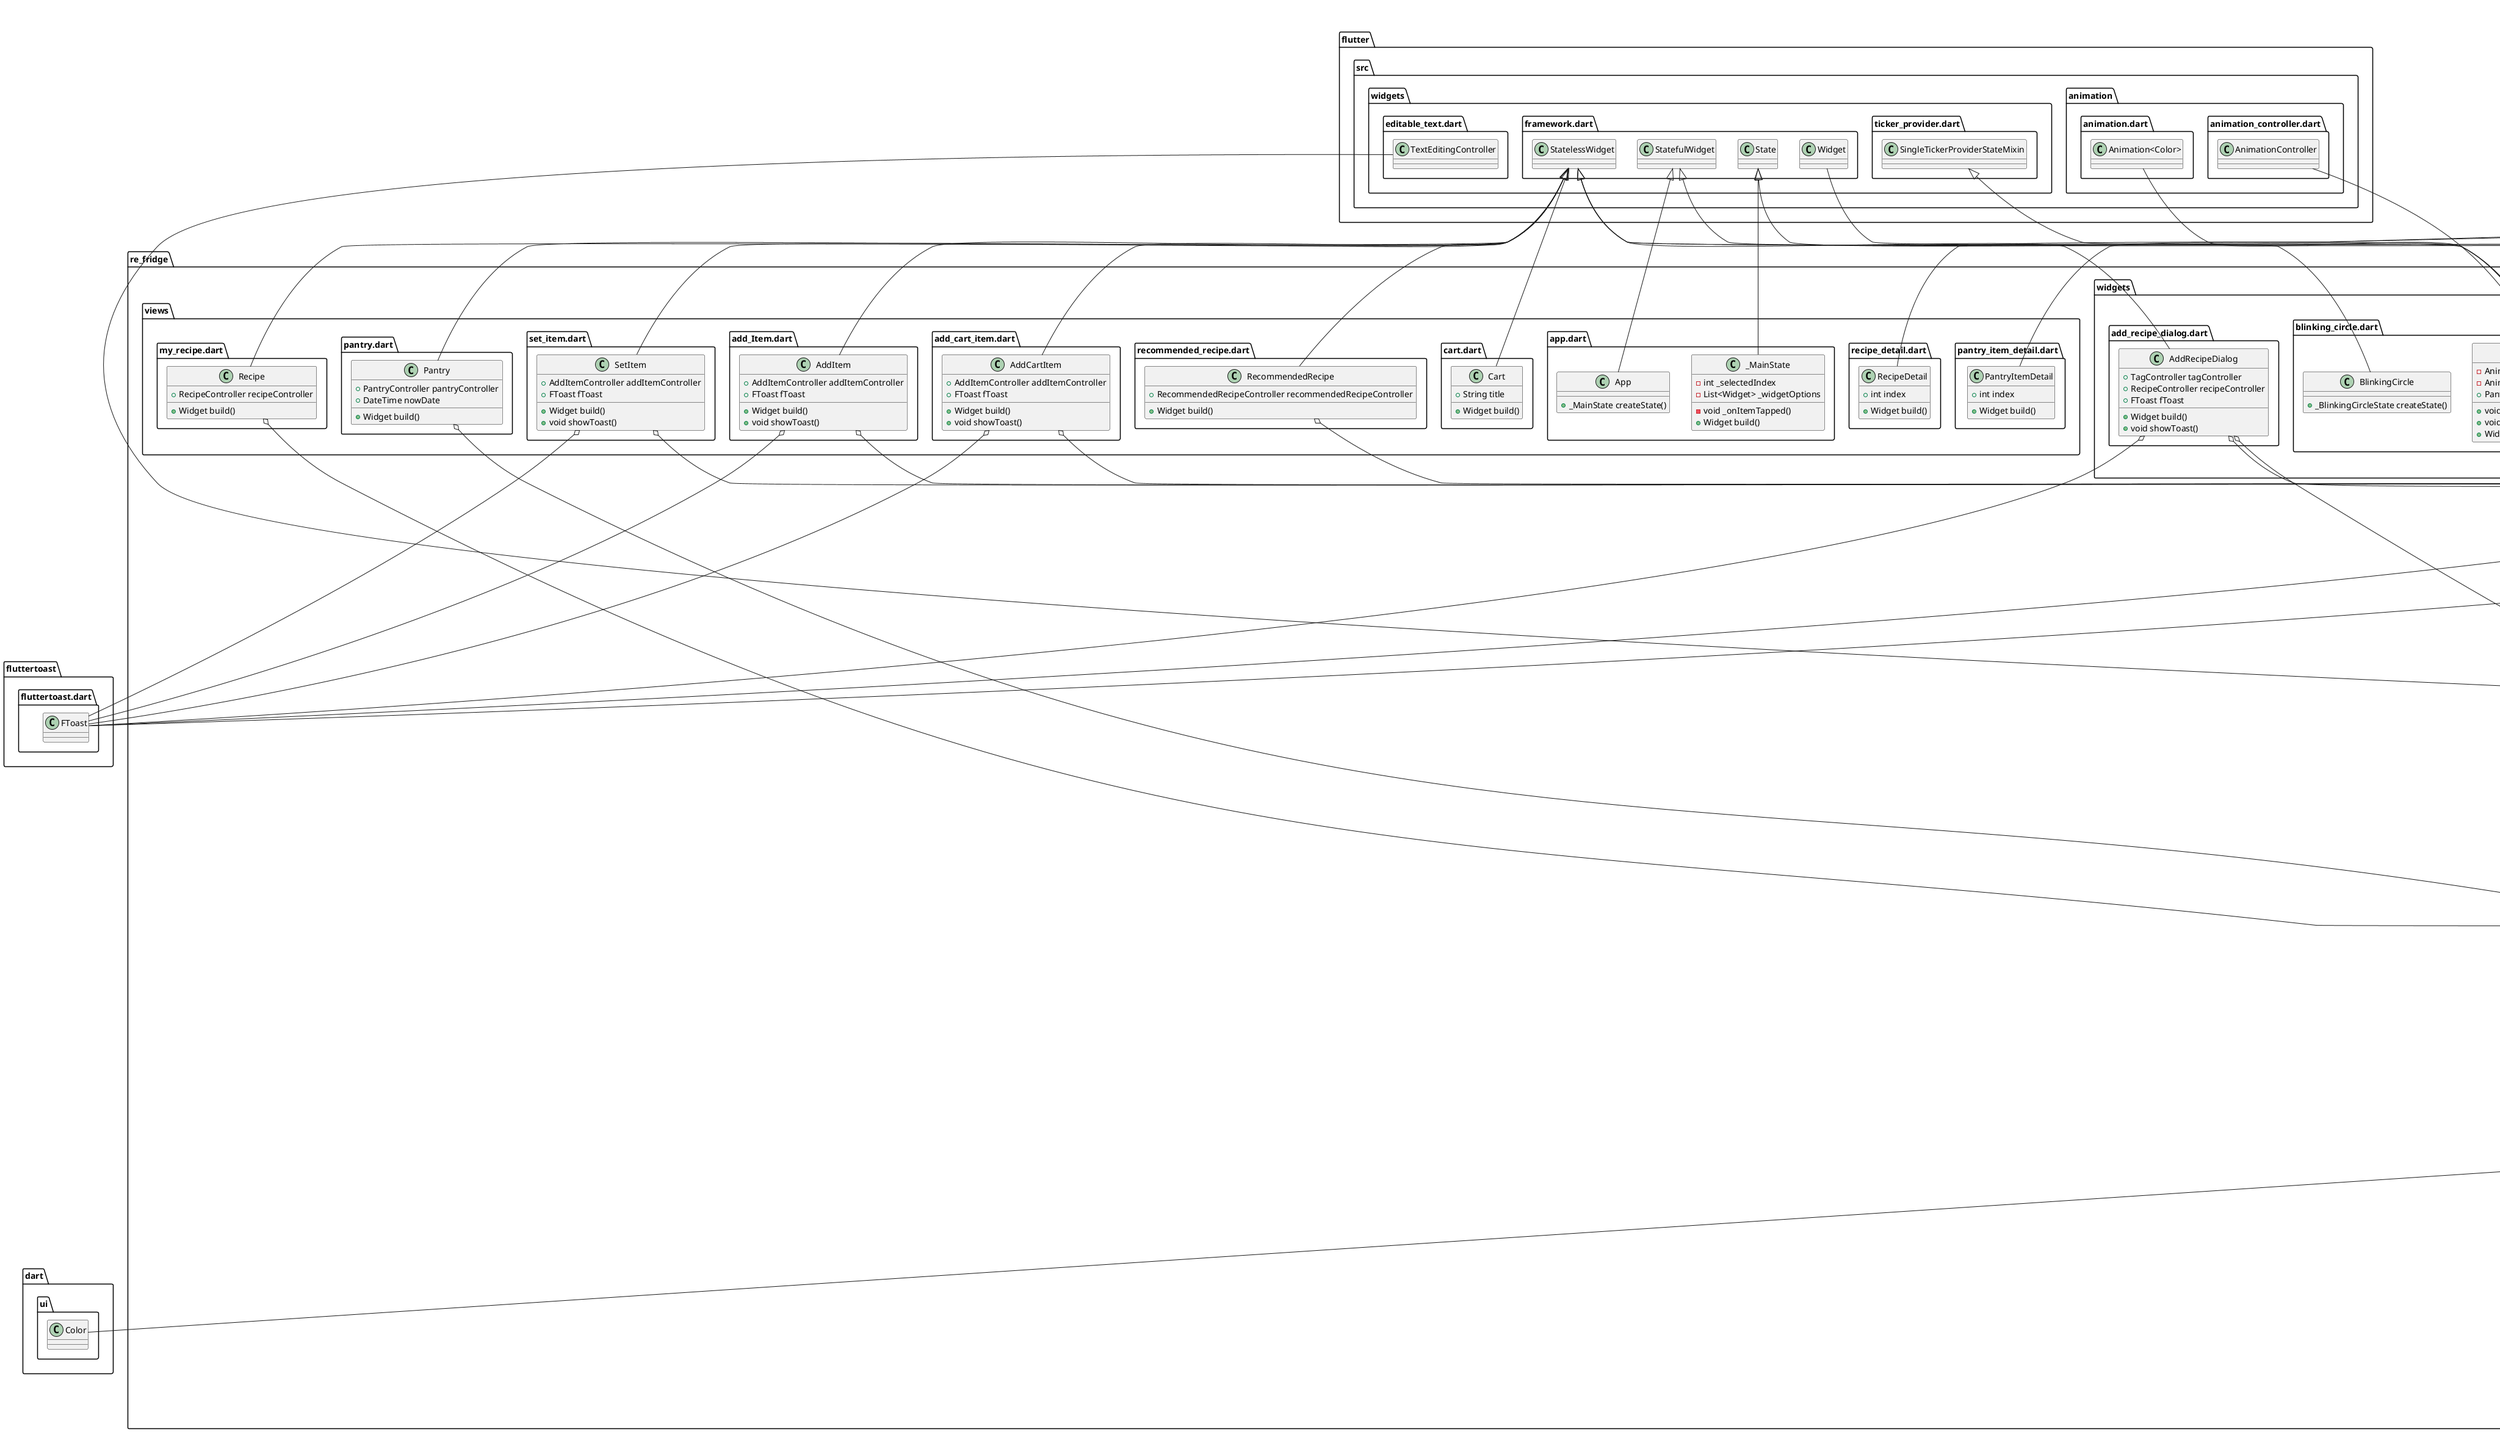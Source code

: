 @startuml
set namespaceSeparator ::

class "re_fridge::controllers::add_item_controller.dart::AddItemController" {
  +PantryController pantryController
  +CartController cartController
  +List<dynamic> lengthByCategory
  +int categoryIndex
  +List<Ingredient> ingredients
  +RxList<Ingredient> foundIngredients
  +RxList<Ingredient> addedIngredients
  +RxList<Ingredient> cartFoundIngredients
  +RxList<Ingredient> cartAddedIngredients
  +bool searchMode
  +void onInit()
  +dynamic fetchData()
  +void filterIngredient()
  +void filterCartIngredient()
  +void categorizeIngredient()
  +void getlengthByCategory()
  +dynamic getCategoryfromIngredientName()
  +dynamic getIdfromIngredientName()
  +void initialize()
  +void addIngredient()
  +void removeIngredient()
  +void addQuantity()
  +void minusQuantity()
  +void updateQuantity()
  +void updateExpiryDate()
  +void addToPantry()
  +void addToCart()
  +dynamic popBack()
  +dynamic fetchDummyData()
}

"re_fridge::controllers::add_item_controller.dart::AddItemController" o-- "re_fridge::controllers::pantry_controller.dart::PantryController" 
"re_fridge::controllers::add_item_controller.dart::AddItemController" o-- "re_fridge::controllers::cart_controller.dart::CartController"     
"re_fridge::controllers::add_item_controller.dart::AddItemController" o-- "get::get_rx::src::rx_types::rx_types.dart::RxList<Ingredient>"    
"get::get_state_manager::src::simple::get_controllers.dart::GetxController" <|-- "re_fridge::controllers::add_item_controller.dart::AddItemController"

class "re_fridge::controllers::cart_controller.dart::CartController" {
  +RxList<CartItem> ingredients
  +bool searchMode
  +void onInit()
  +dynamic fetchData()
  +dynamic deleteIngredient()
  +dynamic addIngredient()
  +dynamic reloadList()
}

"re_fridge::controllers::cart_controller.dart::CartController" o-- "get::get_rx::src::rx_types::rx_types.dart::RxList<CartItem>"
"get::get_state_manager::src::simple::get_controllers.dart::GetxController" <|-- "re_fridge::controllers::cart_controller.dart::CartController"

class "re_fridge::controllers::navigation_bar_controller.dart::NavigationBarController" {
  -int _currentIndex
  +int currentIndex
  +void changeIndex()
}

"get::get_state_manager::src::simple::get_controllers.dart::GetxController" <|-- "re_fridge::controllers::navigation_bar_controller.dart::NavigationBarController"

class "re_fridge::controllers::pantry_controller.dart::PantryController" {
  +CartController cartController
  +RxList<Ingredient> ingredients
  +RxList<Ingredient> foundIngredients
  +Color color
  +int categoryIndex
  +List<dynamic> numberByCategory
  +bool searchMode
  +void onInit()
  +dynamic fetchData()
  +void categorizeIngredient()
  +void filterIngredient()
  +void getNumberByCategory()
  +dynamic getCategoryImage()
  +dynamic getCategoryColor()
  +dynamic deleteIngredient()
  +dynamic addIngredient()
  +dynamic addToCart()
  +dynamic getAverageExperationDate()
  +int daysBetween()
  +Text toDDay()
  +Color getExperationDateColor()
}

"re_fridge::controllers::pantry_controller.dart::PantryController" o-- "re_fridge::controllers::cart_controller.dart::CartController"        
"re_fridge::controllers::pantry_controller.dart::PantryController" o-- "get::get_rx::src::rx_types::rx_types.dart::RxList<Ingredient>"       
"re_fridge::controllers::pantry_controller.dart::PantryController" o-- "dart::ui::Color"
"get::get_state_manager::src::simple::get_controllers.dart::GetxController" <|-- "re_fridge::controllers::pantry_controller.dart::PantryController"

class "re_fridge::controllers::recipe_controller.dart::RecipeController" {
  +RxList<Recipe> recipes
  +RxList<Recipe> foundRecipes
  +bool searchMode
  +void onInit()
  +dynamic fetchData()
  +void filterRecipe()
  +void addRecipe()
  +List<Recipe> getAvailableRecipeByIngredient()
}

"re_fridge::controllers::recipe_controller.dart::RecipeController" o-- "get::get_rx::src::rx_types::rx_types.dart::RxList<Recipe>"
"get::get_state_manager::src::simple::get_controllers.dart::GetxController" <|-- "re_fridge::controllers::recipe_controller.dart::RecipeController"

class "re_fridge::controllers::recommended_recipe_controller.dart::RecommendedRecipeController" {
  +RxList<Recipe> recipes
  +void onInit()
  +dynamic fetchData()
}

"re_fridge::controllers::recommended_recipe_controller.dart::RecommendedRecipeController" o-- "get::get_rx::src::rx_types::rx_types.dart::RxList<Recipe>"
"get::get_state_manager::src::simple::get_controllers.dart::GetxController" <|-- "re_fridge::controllers::recommended_recipe_controller.dart::RecommendedRecipeController"

class "re_fridge::controllers::tag_controller.dart::TagController" {
  +TextEditingController searchController
  +RecipeController recipeController
  +List<Tag> tagsToSelect
  +List<Tag> tagsSelectable
  +List<Tag> tagsSelected
  +void onInit()
  +dynamic fetchData()
  +void filterTag()
  +dynamic addTag()
  +dynamic deleteTag()
  +dynamic reloadTags()
  +dynamic addToRecipeList()
  +dynamic fetchDummyData()
}

"re_fridge::controllers::tag_controller.dart::TagController" o-- "flutter::src::widgets::editable_text.dart::TextEditingController"
"re_fridge::controllers::tag_controller.dart::TagController" o-- "re_fridge::controllers::recipe_controller.dart::RecipeController"
"get::get_state_manager::src::simple::get_controllers.dart::GetxController" <|-- "re_fridge::controllers::tag_controller.dart::TagController"

class "re_fridge::main.dart::MainApp" {
  +Widget build()
}

"flutter::src::widgets::framework.dart::StatelessWidget" <|-- "re_fridge::main.dart::MainApp"

class "re_fridge::models::cart_item.dart::CartItem" {
  +int cartId
  +String ingredientName
  +String icon
  +Map<String, dynamic> toJson()
}

class "re_fridge::models::ingredient.dart::Ingredient" {
  +int ingredientId
  +String ingredientName
  +DateTime expiryDate
  +String icon
  +int quantity
  +String category
  +Map<String, dynamic> toJson()
}

class "re_fridge::models::recipe.dart::Recipe" {
  +int recipeId
  +String recipeName
  +List<String> ingredients
  +int? fullfillCount
  +Map<String, dynamic> toJson()
}

class "re_fridge::models::tag.dart::Tag" {
  +int ingredientId
  +String ingredientName
  +String category
  +String icon
  +Map<String, dynamic> toJson()
}

class "re_fridge::views::add_cart_item.dart::AddCartItem" {
  +AddItemController addItemController
  +FToast fToast
  +Widget build()
  +void showToast()
}

"re_fridge::views::add_cart_item.dart::AddCartItem" o-- "re_fridge::controllers::add_item_controller.dart::AddItemController"
"re_fridge::views::add_cart_item.dart::AddCartItem" o-- "fluttertoast::fluttertoast.dart::FToast"
"flutter::src::widgets::framework.dart::StatelessWidget" <|-- "re_fridge::views::add_cart_item.dart::AddCartItem"

class "re_fridge::views::add_Item.dart::AddItem" {
  +AddItemController addItemController
  +FToast fToast
  +Widget build()
  +void showToast()
}

"re_fridge::views::add_Item.dart::AddItem" o-- "re_fridge::controllers::add_item_controller.dart::AddItemController"
"re_fridge::views::add_Item.dart::AddItem" o-- "fluttertoast::fluttertoast.dart::FToast"
"flutter::src::widgets::framework.dart::StatelessWidget" <|-- "re_fridge::views::add_Item.dart::AddItem"

class "re_fridge::views::app.dart::App" {
  +_MainState createState()
}

"flutter::src::widgets::framework.dart::StatefulWidget" <|-- "re_fridge::views::app.dart::App"

class "re_fridge::views::app.dart::_MainState" {
  -int _selectedIndex
  -List<Widget> _widgetOptions
  -void _onItemTapped()
  +Widget build()
}

"flutter::src::widgets::framework.dart::State" <|-- "re_fridge::views::app.dart::_MainState"

class "re_fridge::views::cart.dart::Cart" {
  +String title
  +Widget build()
}

"flutter::src::widgets::framework.dart::StatelessWidget" <|-- "re_fridge::views::cart.dart::Cart"

class "re_fridge::views::my_recipe.dart::Recipe" {
  +RecipeController recipeController
  +Widget build()
}

"re_fridge::views::my_recipe.dart::Recipe" o-- "re_fridge::controllers::recipe_controller.dart::RecipeController"
"flutter::src::widgets::framework.dart::StatelessWidget" <|-- "re_fridge::views::my_recipe.dart::Recipe"

class "re_fridge::views::pantry.dart::Pantry" {
  +PantryController pantryController
  +DateTime nowDate
  +Widget build()
}

"re_fridge::views::pantry.dart::Pantry" o-- "re_fridge::controllers::pantry_controller.dart::PantryController"
"flutter::src::widgets::framework.dart::StatelessWidget" <|-- "re_fridge::views::pantry.dart::Pantry"

class "re_fridge::views::pantry_item_detail.dart::PantryItemDetail" {
  +int index
  +Widget build()
}

"get::get_state_manager::src::simple::get_view.dart::GetView" <|-- "re_fridge::views::pantry_item_detail.dart::PantryItemDetail"

class "re_fridge::views::recipe_detail.dart::RecipeDetail" {
  +int index
  +Widget build()
}

"get::get_state_manager::src::simple::get_view.dart::GetView" <|-- "re_fridge::views::recipe_detail.dart::RecipeDetail"

class "re_fridge::views::recommended_recipe.dart::RecommendedRecipe" {
  +RecommendedRecipeController recommendedRecipeController
  +Widget build()
}

"re_fridge::views::recommended_recipe.dart::RecommendedRecipe" o-- "re_fridge::controllers::recommended_recipe_controller.dart::RecommendedRecipeController"
"flutter::src::widgets::framework.dart::StatelessWidget" <|-- "re_fridge::views::recommended_recipe.dart::RecommendedRecipe"

class "re_fridge::views::set_item.dart::SetItem" {
  +AddItemController addItemController
  +FToast fToast
  +Widget build()
  +void showToast()
}

"re_fridge::views::set_item.dart::SetItem" o-- "re_fridge::controllers::add_item_controller.dart::AddItemController"
"re_fridge::views::set_item.dart::SetItem" o-- "fluttertoast::fluttertoast.dart::FToast"
"flutter::src::widgets::framework.dart::StatelessWidget" <|-- "re_fridge::views::set_item.dart::SetItem"

class "re_fridge::widgets::added_ingredient_card.dart::AddedIngredientCard" {
  +int index
  +Widget build()
}

"get::get_state_manager::src::simple::get_view.dart::GetView" <|-- "re_fridge::widgets::added_ingredient_card.dart::AddedIngredientCard"     

class "re_fridge::widgets::add_recipe_dialog.dart::AddRecipeDialog" {
  +TagController tagController
  +RecipeController recipeController
  +FToast fToast
  +Widget build()
  +void showToast()
}

"re_fridge::widgets::add_recipe_dialog.dart::AddRecipeDialog" o-- "re_fridge::controllers::tag_controller.dart::TagController"
"re_fridge::widgets::add_recipe_dialog.dart::AddRecipeDialog" o-- "re_fridge::controllers::recipe_controller.dart::RecipeController"
"re_fridge::widgets::add_recipe_dialog.dart::AddRecipeDialog" o-- "fluttertoast::fluttertoast.dart::FToast"
"flutter::src::widgets::framework.dart::StatelessWidget" <|-- "re_fridge::widgets::add_recipe_dialog.dart::AddRecipeDialog"

class "re_fridge::widgets::blinking_circle.dart::BlinkingCircle" {
  +_BlinkingCircleState createState()
}

"flutter::src::widgets::framework.dart::StatefulWidget" <|-- "re_fridge::widgets::blinking_circle.dart::BlinkingCircle"

class "re_fridge::widgets::blinking_circle.dart::_BlinkingCircleState" {
  -AnimationController _animationController
  -Animation<Color?> _colorAnimation
  +PantryController pantryController
  +void initState()
  +void dispose()
  +Widget build()
}

"re_fridge::widgets::blinking_circle.dart::_BlinkingCircleState" o-- "flutter::src::animation::animation_controller.dart::AnimationController"
"re_fridge::widgets::blinking_circle.dart::_BlinkingCircleState" o-- "flutter::src::animation::animation.dart::Animation<Color>"
"re_fridge::widgets::blinking_circle.dart::_BlinkingCircleState" o-- "re_fridge::controllers::pantry_controller.dart::PantryController"      
"flutter::src::widgets::framework.dart::State" <|-- "re_fridge::widgets::blinking_circle.dart::_BlinkingCircleState"
"flutter::src::widgets::ticker_provider.dart::SingleTickerProviderStateMixin" <|-- "re_fridge::widgets::blinking_circle.dart::_BlinkingCircleState"

class "re_fridge::widgets::cart_card.dart::CartCard" {
  +int index
  +FToast fToast
  +Widget build()
  +dynamic deleteIngredient()
  +dynamic toCart()
  +void showToast()
}

"re_fridge::widgets::cart_card.dart::CartCard" o-- "fluttertoast::fluttertoast.dart::FToast"
"get::get_state_manager::src::simple::get_view.dart::GetView" <|-- "re_fridge::widgets::cart_card.dart::CartCard"

class "re_fridge::widgets::ingredient_card.dart::IngredientCard" {
  +int index
  +Widget build()
}

"get::get_state_manager::src::simple::get_view.dart::GetView" <|-- "re_fridge::widgets::ingredient_card.dart::IngredientCard"

class "re_fridge::widgets::navigation_bar_bottom.dart::NavigationBarBottom" {
  +NavigationBarController navigationBarController
  +Widget build()
}

"re_fridge::widgets::navigation_bar_bottom.dart::NavigationBarBottom" o-- "re_fridge::controllers::navigation_bar_controller.dart::NavigationBarController"
"flutter::src::widgets::framework.dart::StatelessWidget" <|-- "re_fridge::widgets::navigation_bar_bottom.dart::NavigationBarBottom"

class "re_fridge::widgets::pantry_item.dart::PantryItem" {
  +int index
  +FToast fToast
  +Widget deleteToast
  +Widget toCartToast
  +Widget build()
  +dynamic deleteIngredient()
  +dynamic toCart()
  +void showToast()
}

"re_fridge::widgets::pantry_item.dart::PantryItem" o-- "fluttertoast::fluttertoast.dart::FToast"
"re_fridge::widgets::pantry_item.dart::PantryItem" o-- "flutter::src::widgets::framework.dart::Widget"
"get::get_state_manager::src::simple::get_view.dart::GetView" <|-- "re_fridge::widgets::pantry_item.dart::PantryItem"

class "re_fridge::widgets::pantry_match_recipe_card.dart::PantryMatchRecipeCard" {
  +int index
  +Widget build()
  +dynamic toCart()
}

"get::get_state_manager::src::simple::get_view.dart::GetView" <|-- "re_fridge::widgets::pantry_match_recipe_card.dart::PantryMatchRecipeCard"

class "re_fridge::widgets::recipe_card.dart::RecipeCard" {
  +int index
  +Widget build()
  +dynamic toCart()
}

"get::get_state_manager::src::simple::get_view.dart::GetView" <|-- "re_fridge::widgets::recipe_card.dart::RecipeCard"

class "re_fridge::widgets::recommended_recipe_card.dart::RecommendedRecipeCard" {
  +int index
  +Widget build()
  +dynamic toCart()
}

"get::get_state_manager::src::simple::get_view.dart::GetView" <|-- "re_fridge::widgets::recommended_recipe_card.dart::RecommendedRecipeCard" 

class "re_fridge::widgets::tag_chip.dart::TagChip" {
  +int index
  +Widget build()
  +dynamic setColor()
}

"get::get_state_manager::src::simple::get_view.dart::GetView" <|-- "re_fridge::widgets::tag_chip.dart::TagChip"

class "re_fridge::widgets::tag_chip_fixed.dart::TagChipFixed" {
  +String ingredientName
  +AddItemController addItemController
  +Widget build()
  +dynamic setColor()
  +dynamic getAvatar()
}

"re_fridge::widgets::tag_chip_fixed.dart::TagChipFixed" o-- "re_fridge::controllers::add_item_controller.dart::AddItemController"
"get::get_state_manager::src::simple::get_view.dart::GetView" <|-- "re_fridge::widgets::tag_chip_fixed.dart::TagChipFixed"


@enduml